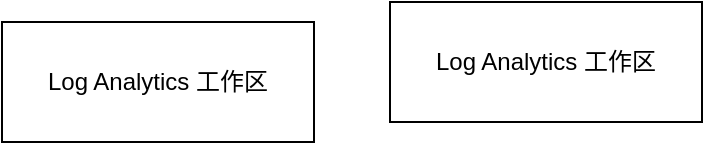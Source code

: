 <mxfile version="24.5.5" type="github">
  <diagram name="第 1 页" id="y6XD2A1U-bZ5UGIPNUo8">
    <mxGraphModel dx="1002" dy="665" grid="1" gridSize="10" guides="1" tooltips="1" connect="1" arrows="1" fold="1" page="1" pageScale="1" pageWidth="827" pageHeight="1169" math="0" shadow="0">
      <root>
        <mxCell id="0" />
        <mxCell id="1" parent="0" />
        <mxCell id="essUpSCobpZbOmE9Tkpl-1" value="Log Analytics 工作区" style="whiteSpace=wrap;html=1;labelBackgroundColor=none;" parent="1" vertex="1">
          <mxGeometry x="336" y="160" width="156" height="60" as="geometry" />
        </mxCell>
        <mxCell id="nnODPrwnomORkJrxSMh1-1" value="Log Analytics 工作区" style="whiteSpace=wrap;html=1;labelBackgroundColor=none;" vertex="1" parent="1">
          <mxGeometry x="530" y="150" width="156" height="60" as="geometry" />
        </mxCell>
      </root>
    </mxGraphModel>
  </diagram>
</mxfile>
